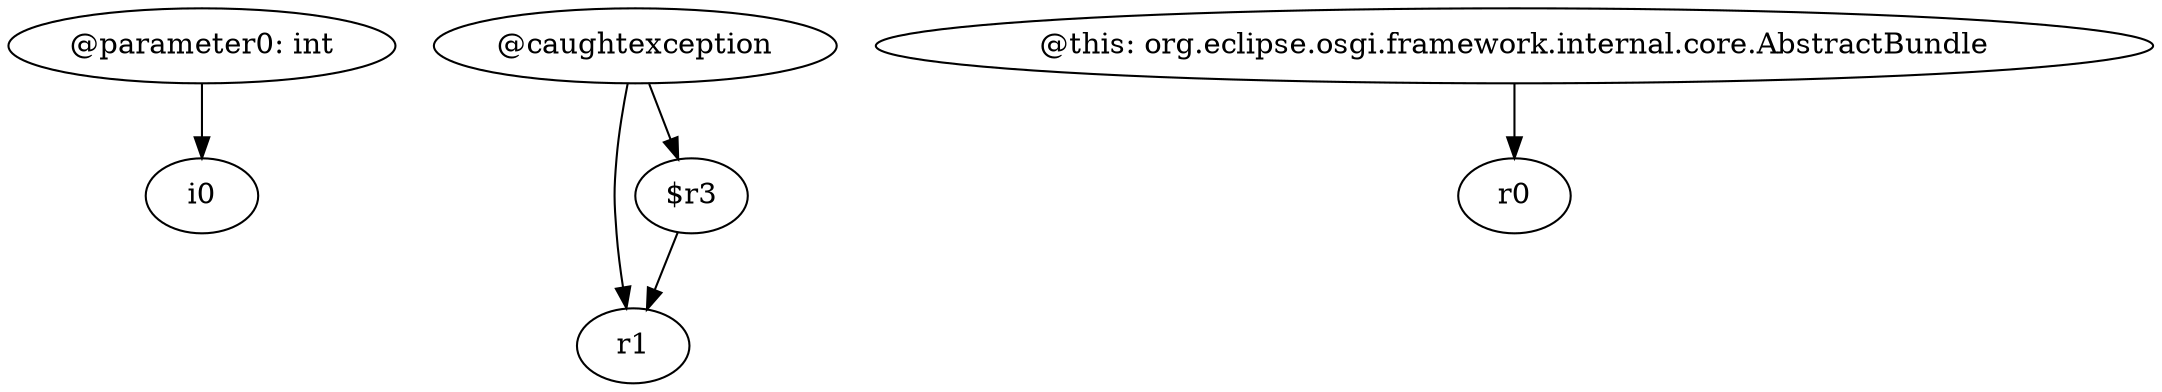 digraph g {
0[label="@parameter0: int"]
1[label="i0"]
0->1[label=""]
2[label="@caughtexception"]
3[label="r1"]
2->3[label=""]
4[label="$r3"]
4->3[label=""]
5[label="@this: org.eclipse.osgi.framework.internal.core.AbstractBundle"]
6[label="r0"]
5->6[label=""]
2->4[label=""]
}